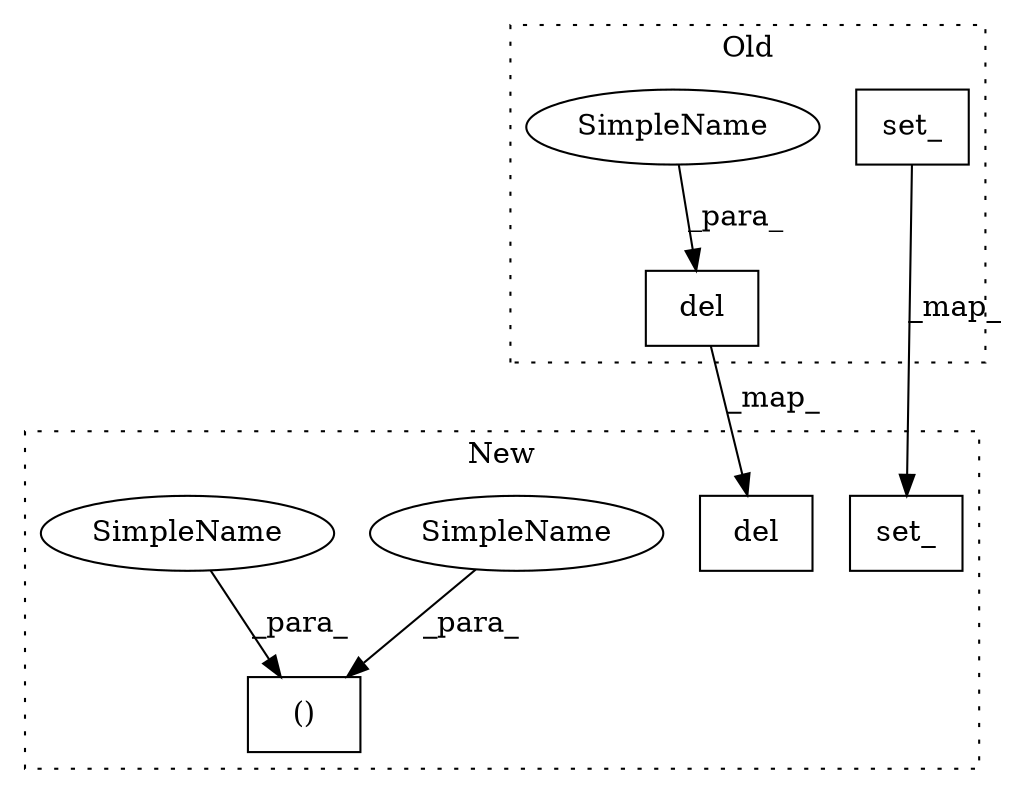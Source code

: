 digraph G {
subgraph cluster0 {
1 [label="set_" a="32" s="4716" l="6" shape="box"];
4 [label="del" a="32" s="4730,4739" l="4,1" shape="box"];
6 [label="SimpleName" a="42" s="4737" l="2" shape="ellipse"];
label = "Old";
style="dotted";
}
subgraph cluster1 {
2 [label="set_" a="32" s="10906" l="6" shape="box"];
3 [label="()" a="106" s="10678" l="17" shape="box"];
5 [label="del" a="32" s="11099,11105" l="4,1" shape="box"];
7 [label="SimpleName" a="42" s="10693" l="2" shape="ellipse"];
8 [label="SimpleName" a="42" s="10678" l="2" shape="ellipse"];
label = "New";
style="dotted";
}
1 -> 2 [label="_map_"];
4 -> 5 [label="_map_"];
6 -> 4 [label="_para_"];
7 -> 3 [label="_para_"];
8 -> 3 [label="_para_"];
}